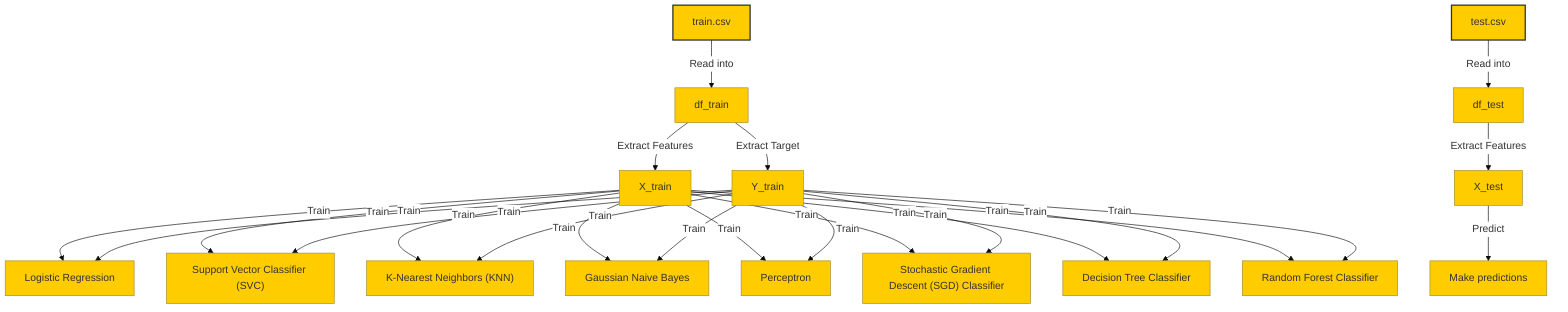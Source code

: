 %%{init: {"theme": "base", "themeVariables": { "primaryColor": "#ffcc00", "edgeLabelBackground":"#ffffff", "tertiaryColor": "#fff3dd" }}}%%
flowchart TD
    %% Define data sources
    A["train.csv"]:::file -->|Read into| B["df_train"]
    C["test.csv"]:::file -->|Read into| D["df_test"]

    %% Data preprocessing
    B -->|Extract Features| E["X_train"]
    B -->|Extract Target| F["Y_train"]
    D -->|Extract Features| G["X_test"]

    %% Models used
    E & F -->|Train| H["Logistic Regression"]
    E & F -->|Train| I["Support Vector Classifier (SVC)"]
    E & F -->|Train| J["K-Nearest Neighbors (KNN)"]
    E & F -->|Train| K["Gaussian Naive Bayes"]
    E & F -->|Train| L["Perceptron"]
    E & F -->|Train| M["Stochastic Gradient Descent (SGD) Classifier"]
    E & F -->|Train| N["Decision Tree Classifier"]
    E & F -->|Train| O["Random Forest Classifier"]

    %% Prediction
    G -->|Predict| P["Make predictions"]

    %% Styling for the diagram
    classDef file fill:#ffcc00,stroke:#333,stroke-width:2px;
    classDef processing fill:#b3e5fc,stroke:#333,stroke-width:2px;
    classDef model fill:#c5e1a5,stroke:#333,stroke-width:2px;